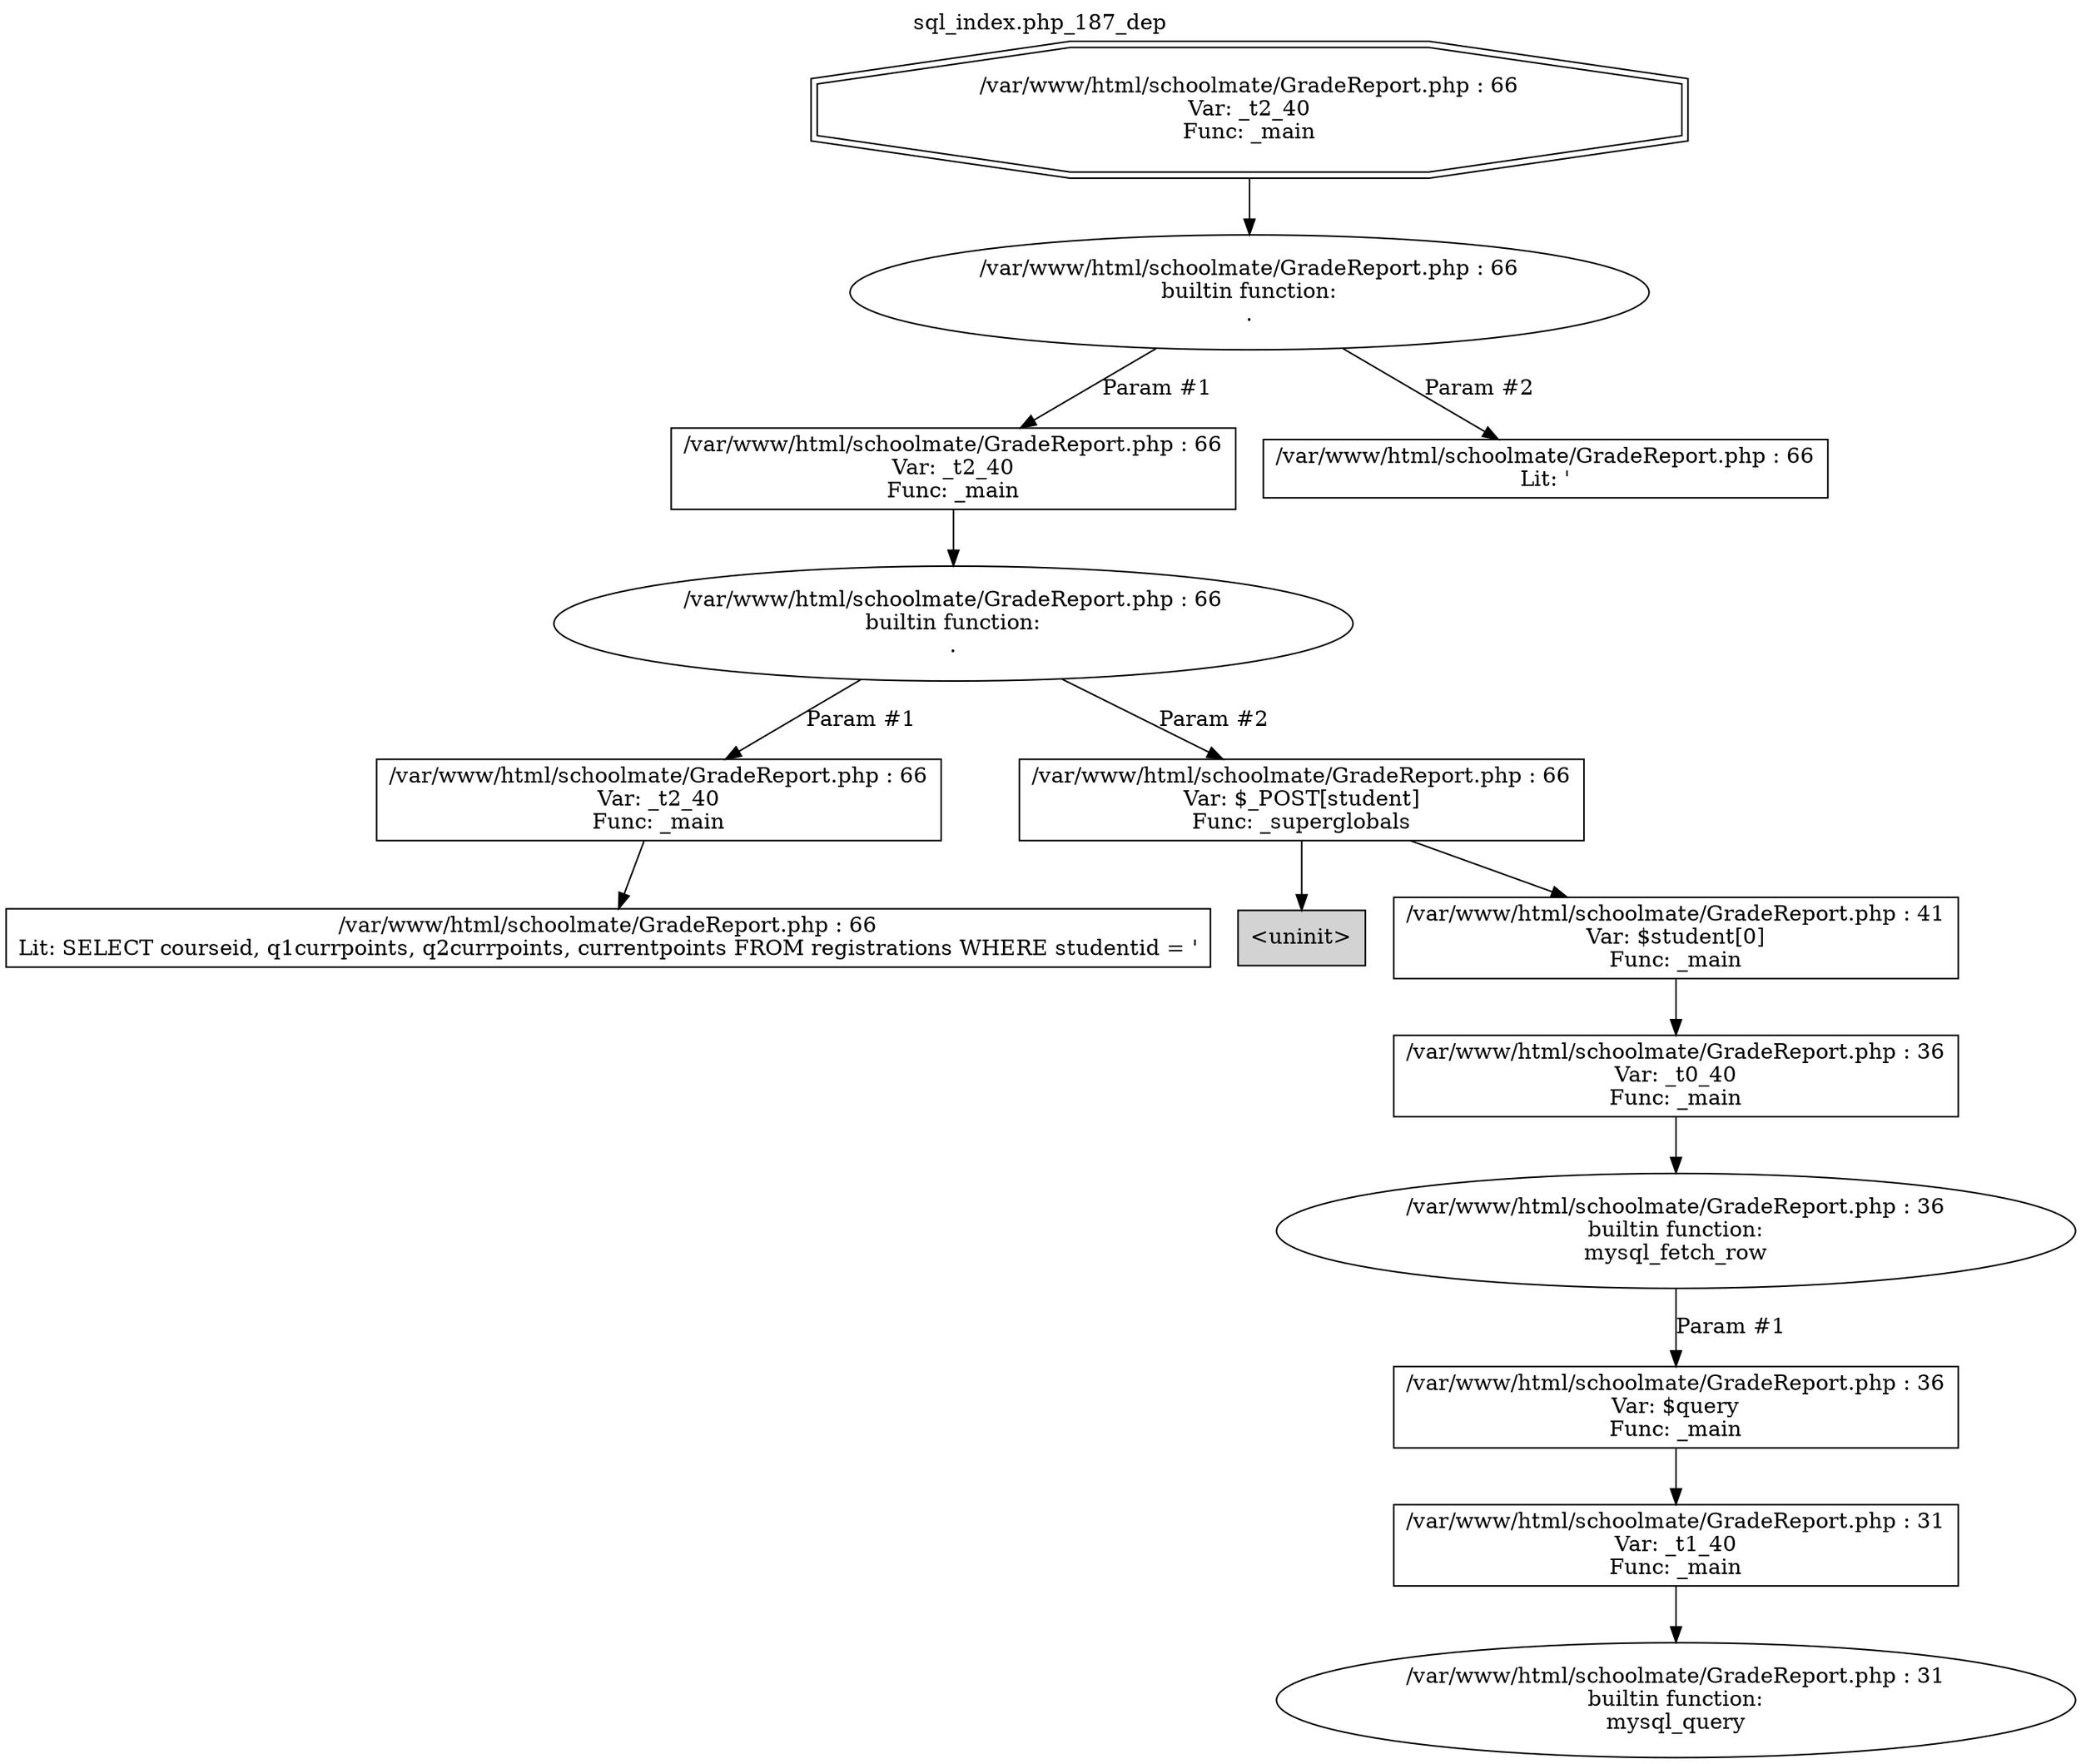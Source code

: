 digraph cfg {
  label="sql_index.php_187_dep";
  labelloc=t;
  n1 [shape=doubleoctagon, label="/var/www/html/schoolmate/GradeReport.php : 66\nVar: _t2_40\nFunc: _main\n"];
  n2 [shape=ellipse, label="/var/www/html/schoolmate/GradeReport.php : 66\nbuiltin function:\n.\n"];
  n3 [shape=box, label="/var/www/html/schoolmate/GradeReport.php : 66\nVar: _t2_40\nFunc: _main\n"];
  n4 [shape=ellipse, label="/var/www/html/schoolmate/GradeReport.php : 66\nbuiltin function:\n.\n"];
  n5 [shape=box, label="/var/www/html/schoolmate/GradeReport.php : 66\nVar: _t2_40\nFunc: _main\n"];
  n6 [shape=box, label="/var/www/html/schoolmate/GradeReport.php : 66\nLit: SELECT courseid, q1currpoints, q2currpoints, currentpoints FROM registrations WHERE studentid = '\n"];
  n7 [shape=box, label="/var/www/html/schoolmate/GradeReport.php : 66\nVar: $_POST[student]\nFunc: _superglobals\n"];
  n8 [shape=box, label="<uninit>",style=filled];
  n9 [shape=box, label="/var/www/html/schoolmate/GradeReport.php : 41\nVar: $student[0]\nFunc: _main\n"];
  n10 [shape=box, label="/var/www/html/schoolmate/GradeReport.php : 36\nVar: _t0_40\nFunc: _main\n"];
  n11 [shape=ellipse, label="/var/www/html/schoolmate/GradeReport.php : 36\nbuiltin function:\nmysql_fetch_row\n"];
  n12 [shape=box, label="/var/www/html/schoolmate/GradeReport.php : 36\nVar: $query\nFunc: _main\n"];
  n13 [shape=box, label="/var/www/html/schoolmate/GradeReport.php : 31\nVar: _t1_40\nFunc: _main\n"];
  n14 [shape=ellipse, label="/var/www/html/schoolmate/GradeReport.php : 31\nbuiltin function:\nmysql_query\n"];
  n15 [shape=box, label="/var/www/html/schoolmate/GradeReport.php : 66\nLit: '\n"];
  n1 -> n2;
  n3 -> n4;
  n5 -> n6;
  n4 -> n5[label="Param #1"];
  n4 -> n7[label="Param #2"];
  n7 -> n8;
  n7 -> n9;
  n10 -> n11;
  n13 -> n14;
  n12 -> n13;
  n11 -> n12[label="Param #1"];
  n9 -> n10;
  n2 -> n3[label="Param #1"];
  n2 -> n15[label="Param #2"];
}
